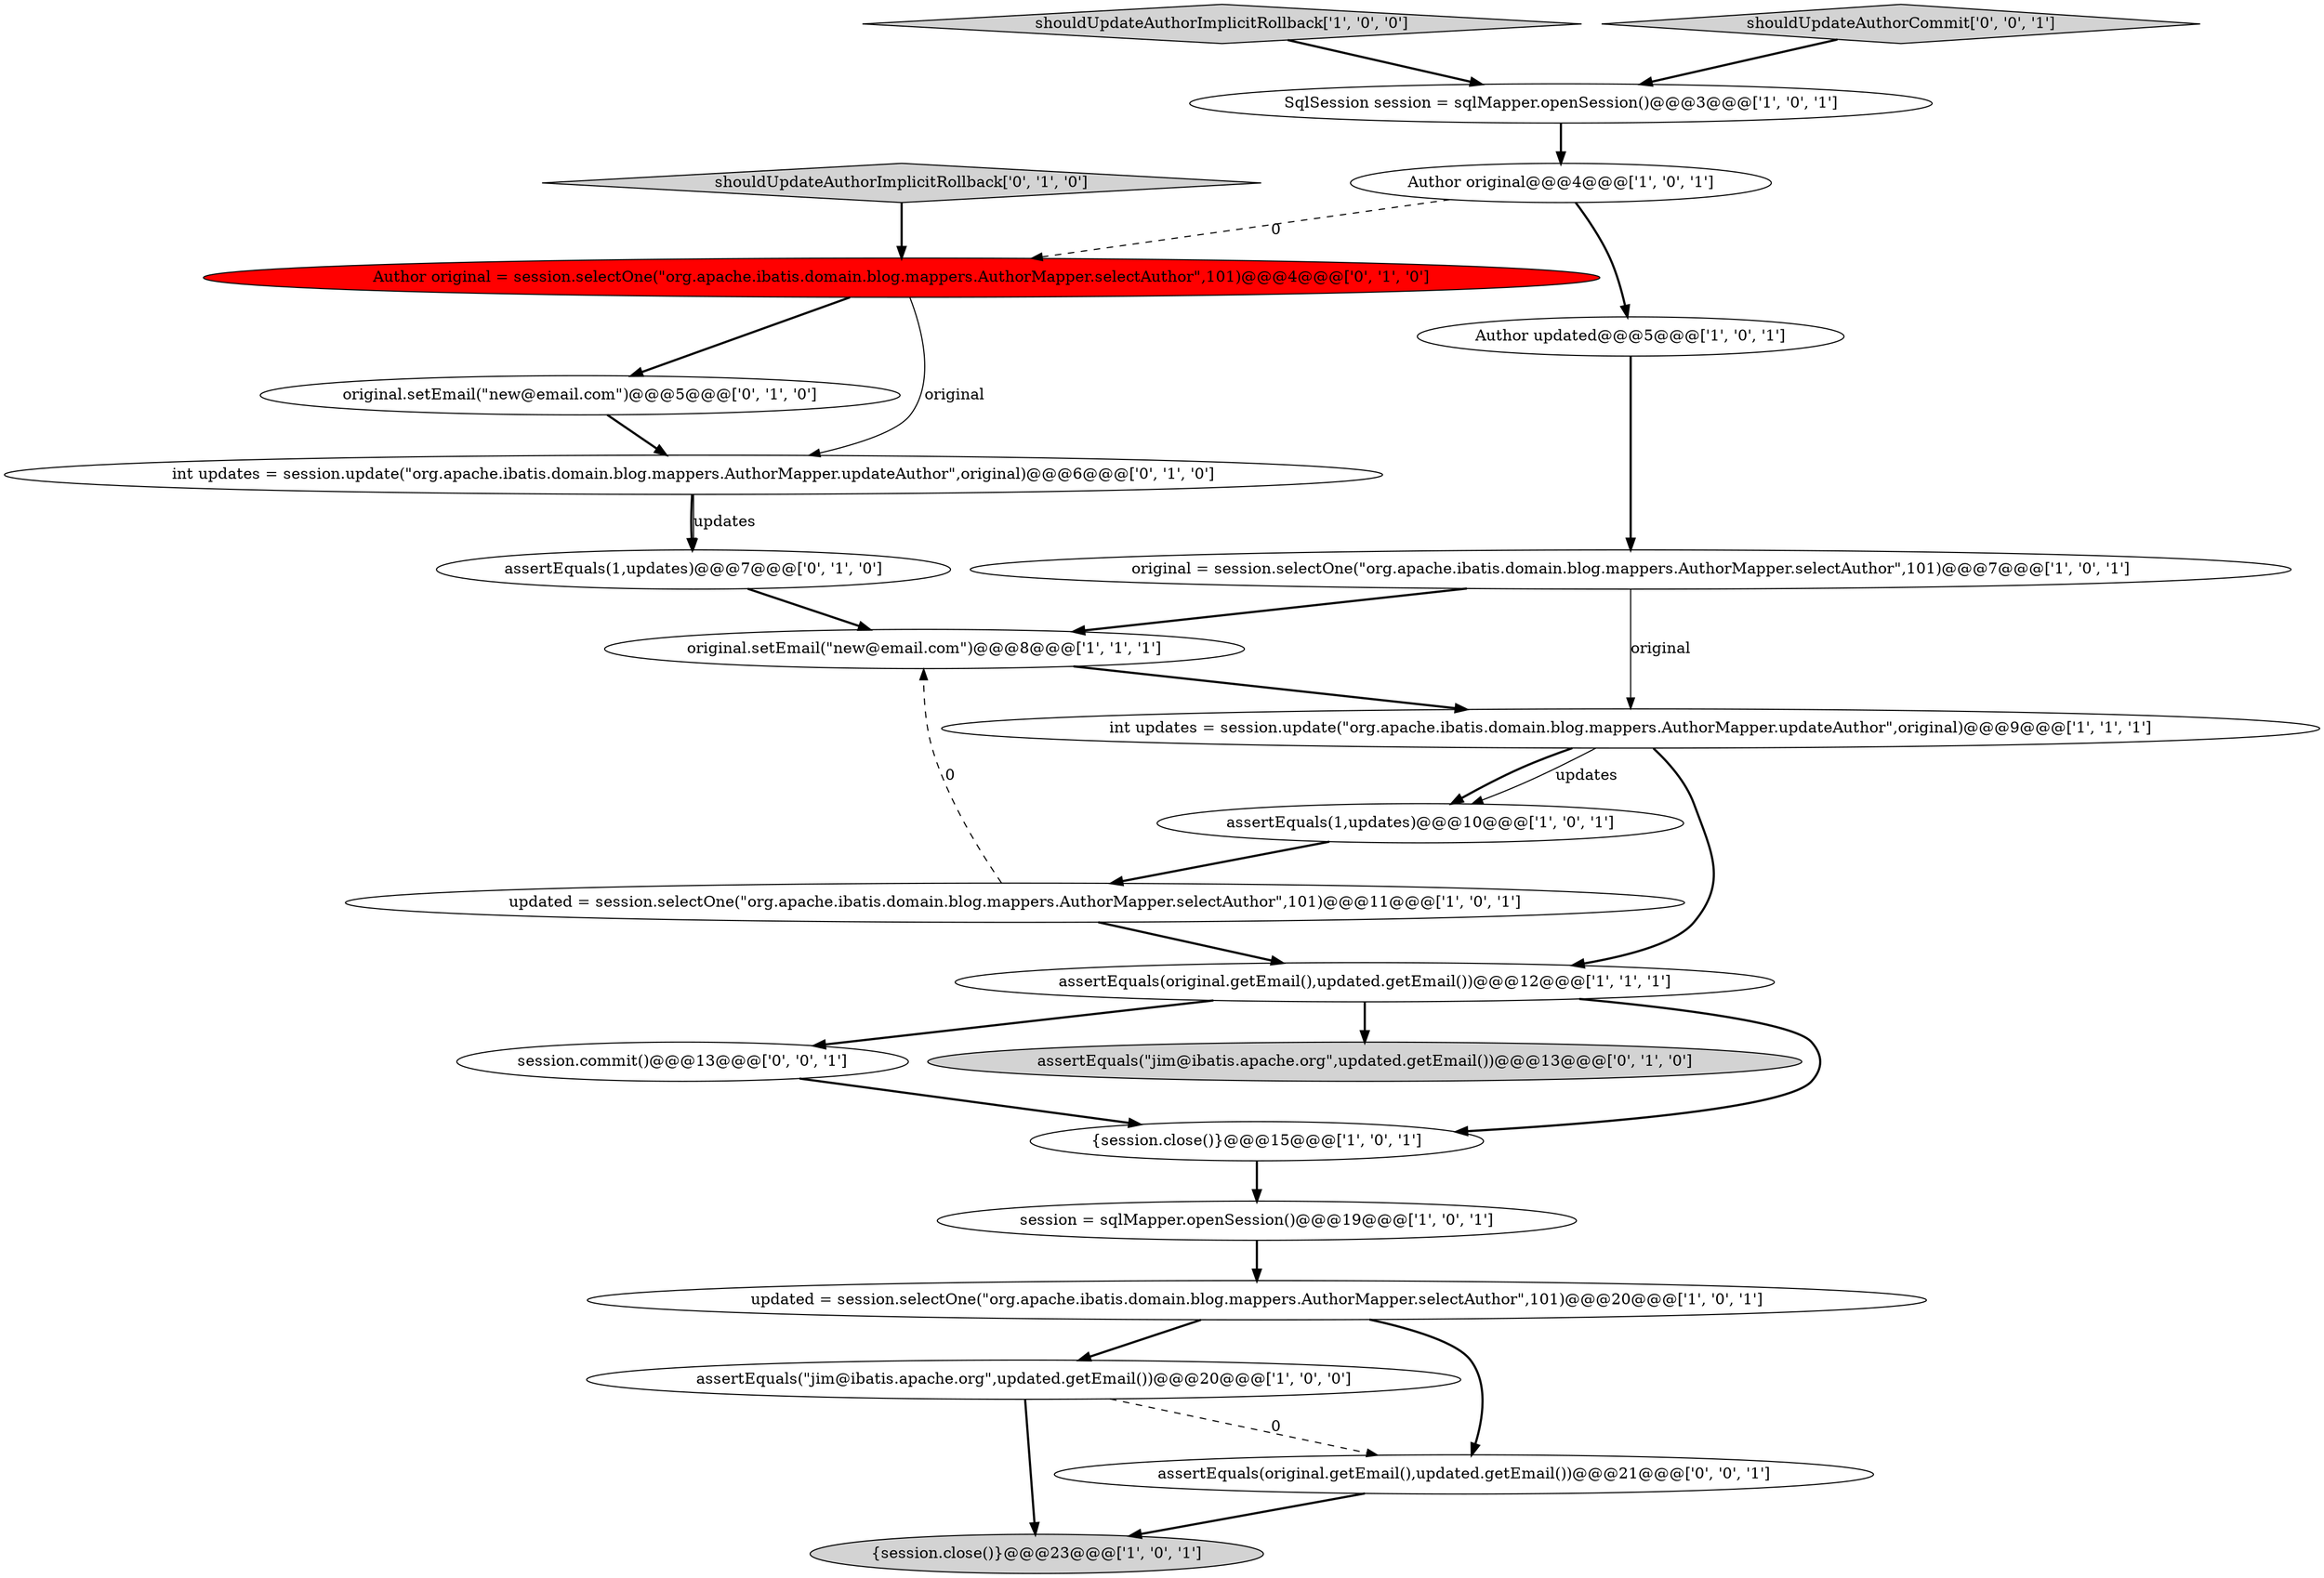 digraph {
17 [style = filled, label = "assertEquals(1,updates)@@@7@@@['0', '1', '0']", fillcolor = white, shape = ellipse image = "AAA0AAABBB2BBB"];
11 [style = filled, label = "assertEquals(original.getEmail(),updated.getEmail())@@@12@@@['1', '1', '1']", fillcolor = white, shape = ellipse image = "AAA0AAABBB1BBB"];
10 [style = filled, label = "original.setEmail(\"new@email.com\")@@@8@@@['1', '1', '1']", fillcolor = white, shape = ellipse image = "AAA0AAABBB1BBB"];
3 [style = filled, label = "SqlSession session = sqlMapper.openSession()@@@3@@@['1', '0', '1']", fillcolor = white, shape = ellipse image = "AAA0AAABBB1BBB"];
15 [style = filled, label = "int updates = session.update(\"org.apache.ibatis.domain.blog.mappers.AuthorMapper.updateAuthor\",original)@@@6@@@['0', '1', '0']", fillcolor = white, shape = ellipse image = "AAA0AAABBB2BBB"];
23 [style = filled, label = "session.commit()@@@13@@@['0', '0', '1']", fillcolor = white, shape = ellipse image = "AAA0AAABBB3BBB"];
14 [style = filled, label = "shouldUpdateAuthorImplicitRollback['1', '0', '0']", fillcolor = lightgray, shape = diamond image = "AAA0AAABBB1BBB"];
1 [style = filled, label = "int updates = session.update(\"org.apache.ibatis.domain.blog.mappers.AuthorMapper.updateAuthor\",original)@@@9@@@['1', '1', '1']", fillcolor = white, shape = ellipse image = "AAA0AAABBB1BBB"];
21 [style = filled, label = "shouldUpdateAuthorCommit['0', '0', '1']", fillcolor = lightgray, shape = diamond image = "AAA0AAABBB3BBB"];
7 [style = filled, label = "original = session.selectOne(\"org.apache.ibatis.domain.blog.mappers.AuthorMapper.selectAuthor\",101)@@@7@@@['1', '0', '1']", fillcolor = white, shape = ellipse image = "AAA0AAABBB1BBB"];
5 [style = filled, label = "assertEquals(1,updates)@@@10@@@['1', '0', '1']", fillcolor = white, shape = ellipse image = "AAA0AAABBB1BBB"];
8 [style = filled, label = "updated = session.selectOne(\"org.apache.ibatis.domain.blog.mappers.AuthorMapper.selectAuthor\",101)@@@11@@@['1', '0', '1']", fillcolor = white, shape = ellipse image = "AAA0AAABBB1BBB"];
19 [style = filled, label = "original.setEmail(\"new@email.com\")@@@5@@@['0', '1', '0']", fillcolor = white, shape = ellipse image = "AAA0AAABBB2BBB"];
16 [style = filled, label = "shouldUpdateAuthorImplicitRollback['0', '1', '0']", fillcolor = lightgray, shape = diamond image = "AAA0AAABBB2BBB"];
18 [style = filled, label = "assertEquals(\"jim@ibatis.apache.org\",updated.getEmail())@@@13@@@['0', '1', '0']", fillcolor = lightgray, shape = ellipse image = "AAA0AAABBB2BBB"];
4 [style = filled, label = "{session.close()}@@@15@@@['1', '0', '1']", fillcolor = white, shape = ellipse image = "AAA0AAABBB1BBB"];
12 [style = filled, label = "updated = session.selectOne(\"org.apache.ibatis.domain.blog.mappers.AuthorMapper.selectAuthor\",101)@@@20@@@['1', '0', '1']", fillcolor = white, shape = ellipse image = "AAA0AAABBB1BBB"];
9 [style = filled, label = "assertEquals(\"jim@ibatis.apache.org\",updated.getEmail())@@@20@@@['1', '0', '0']", fillcolor = white, shape = ellipse image = "AAA0AAABBB1BBB"];
2 [style = filled, label = "{session.close()}@@@23@@@['1', '0', '1']", fillcolor = lightgray, shape = ellipse image = "AAA0AAABBB1BBB"];
22 [style = filled, label = "assertEquals(original.getEmail(),updated.getEmail())@@@21@@@['0', '0', '1']", fillcolor = white, shape = ellipse image = "AAA0AAABBB3BBB"];
13 [style = filled, label = "session = sqlMapper.openSession()@@@19@@@['1', '0', '1']", fillcolor = white, shape = ellipse image = "AAA0AAABBB1BBB"];
6 [style = filled, label = "Author original@@@4@@@['1', '0', '1']", fillcolor = white, shape = ellipse image = "AAA0AAABBB1BBB"];
0 [style = filled, label = "Author updated@@@5@@@['1', '0', '1']", fillcolor = white, shape = ellipse image = "AAA0AAABBB1BBB"];
20 [style = filled, label = "Author original = session.selectOne(\"org.apache.ibatis.domain.blog.mappers.AuthorMapper.selectAuthor\",101)@@@4@@@['0', '1', '0']", fillcolor = red, shape = ellipse image = "AAA1AAABBB2BBB"];
1->5 [style = bold, label=""];
14->3 [style = bold, label=""];
17->10 [style = bold, label=""];
5->8 [style = bold, label=""];
8->10 [style = dashed, label="0"];
22->2 [style = bold, label=""];
7->10 [style = bold, label=""];
9->2 [style = bold, label=""];
6->20 [style = dashed, label="0"];
4->13 [style = bold, label=""];
11->4 [style = bold, label=""];
23->4 [style = bold, label=""];
3->6 [style = bold, label=""];
1->5 [style = solid, label="updates"];
9->22 [style = dashed, label="0"];
6->0 [style = bold, label=""];
12->9 [style = bold, label=""];
11->18 [style = bold, label=""];
1->11 [style = bold, label=""];
0->7 [style = bold, label=""];
15->17 [style = solid, label="updates"];
15->17 [style = bold, label=""];
13->12 [style = bold, label=""];
20->15 [style = solid, label="original"];
19->15 [style = bold, label=""];
20->19 [style = bold, label=""];
10->1 [style = bold, label=""];
16->20 [style = bold, label=""];
8->11 [style = bold, label=""];
11->23 [style = bold, label=""];
7->1 [style = solid, label="original"];
12->22 [style = bold, label=""];
21->3 [style = bold, label=""];
}
